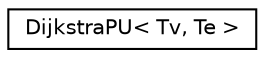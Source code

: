 digraph "Graphical Class Hierarchy"
{
 // LATEX_PDF_SIZE
  edge [fontname="Helvetica",fontsize="10",labelfontname="Helvetica",labelfontsize="10"];
  node [fontname="Helvetica",fontsize="10",shape=record];
  rankdir="LR";
  Node0 [label="DijkstraPU\< Tv, Te \>",height=0.2,width=0.4,color="black", fillcolor="white", style="filled",URL="$struct_dijkstra_p_u.html",tooltip=" "];
}
